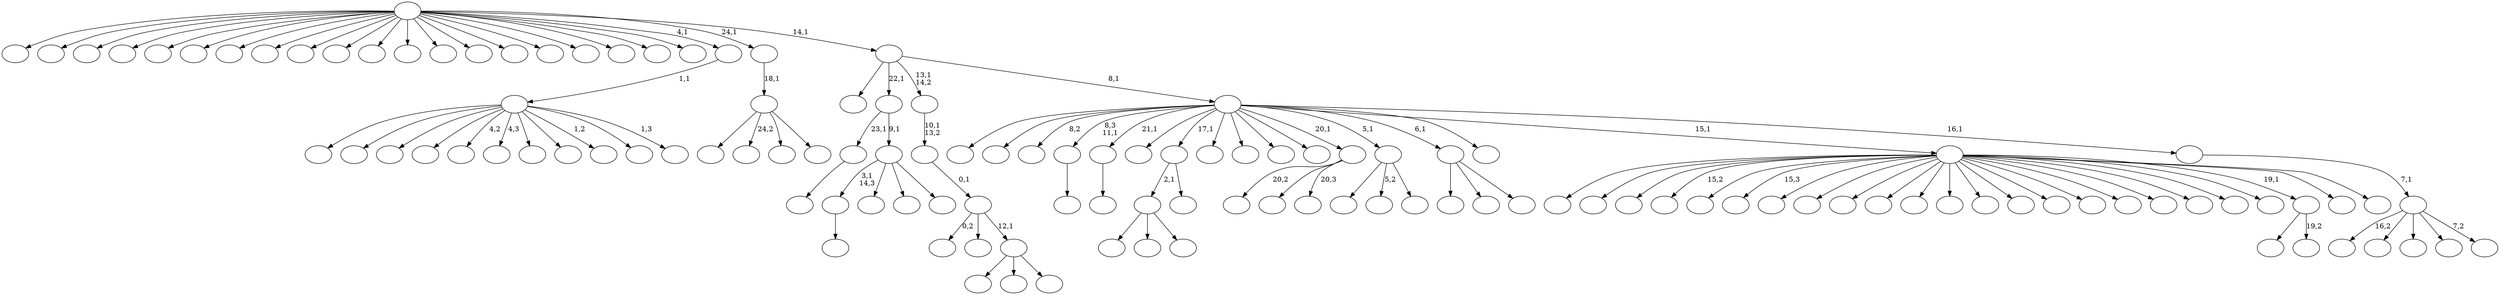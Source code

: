 digraph T {
	125 [label=""]
	124 [label=""]
	123 [label=""]
	122 [label=""]
	121 [label=""]
	120 [label=""]
	119 [label=""]
	118 [label=""]
	117 [label=""]
	116 [label=""]
	115 [label=""]
	114 [label=""]
	113 [label=""]
	112 [label=""]
	111 [label=""]
	110 [label=""]
	109 [label=""]
	108 [label=""]
	107 [label=""]
	106 [label=""]
	105 [label=""]
	104 [label=""]
	103 [label=""]
	102 [label=""]
	101 [label=""]
	100 [label=""]
	99 [label=""]
	98 [label=""]
	97 [label=""]
	96 [label=""]
	95 [label=""]
	94 [label=""]
	93 [label=""]
	92 [label=""]
	91 [label=""]
	90 [label=""]
	89 [label=""]
	88 [label=""]
	87 [label=""]
	86 [label=""]
	85 [label=""]
	84 [label=""]
	83 [label=""]
	82 [label=""]
	81 [label=""]
	80 [label=""]
	79 [label=""]
	78 [label=""]
	77 [label=""]
	76 [label=""]
	75 [label=""]
	74 [label=""]
	73 [label=""]
	72 [label=""]
	71 [label=""]
	70 [label=""]
	69 [label=""]
	68 [label=""]
	67 [label=""]
	66 [label=""]
	65 [label=""]
	64 [label=""]
	63 [label=""]
	62 [label=""]
	61 [label=""]
	60 [label=""]
	59 [label=""]
	58 [label=""]
	57 [label=""]
	56 [label=""]
	55 [label=""]
	54 [label=""]
	53 [label=""]
	52 [label=""]
	51 [label=""]
	50 [label=""]
	49 [label=""]
	48 [label=""]
	47 [label=""]
	46 [label=""]
	45 [label=""]
	44 [label=""]
	43 [label=""]
	42 [label=""]
	41 [label=""]
	40 [label=""]
	39 [label=""]
	38 [label=""]
	37 [label=""]
	36 [label=""]
	35 [label=""]
	34 [label=""]
	33 [label=""]
	32 [label=""]
	31 [label=""]
	30 [label=""]
	29 [label=""]
	28 [label=""]
	27 [label=""]
	26 [label=""]
	25 [label=""]
	24 [label=""]
	23 [label=""]
	22 [label=""]
	21 [label=""]
	20 [label=""]
	19 [label=""]
	18 [label=""]
	17 [label=""]
	16 [label=""]
	15 [label=""]
	14 [label=""]
	13 [label=""]
	12 [label=""]
	11 [label=""]
	10 [label=""]
	9 [label=""]
	8 [label=""]
	7 [label=""]
	6 [label=""]
	5 [label=""]
	4 [label=""]
	3 [label=""]
	2 [label=""]
	1 [label=""]
	0 [label=""]
	109 -> 121 [label=""]
	109 -> 112 [label=""]
	109 -> 110 [label=""]
	100 -> 101 [label=""]
	82 -> 83 [label=""]
	74 -> 75 [label=""]
	68 -> 69 [label=""]
	56 -> 109 [label="2,1"]
	56 -> 57 [label=""]
	45 -> 100 [label="3,1\n14,3"]
	45 -> 98 [label=""]
	45 -> 80 [label=""]
	45 -> 46 [label=""]
	44 -> 68 [label="23,1"]
	44 -> 45 [label="9,1"]
	32 -> 97 [label="20,2"]
	32 -> 41 [label=""]
	32 -> 33 [label="20,3"]
	28 -> 120 [label=""]
	28 -> 54 [label="5,2"]
	28 -> 29 [label=""]
	26 -> 60 [label=""]
	26 -> 50 [label=""]
	26 -> 27 [label=""]
	21 -> 51 [label=""]
	21 -> 22 [label="19,2"]
	17 -> 122 [label=""]
	17 -> 117 [label=""]
	17 -> 116 [label=""]
	17 -> 114 [label="15,2"]
	17 -> 107 [label=""]
	17 -> 96 [label="15,3"]
	17 -> 95 [label=""]
	17 -> 94 [label=""]
	17 -> 89 [label=""]
	17 -> 86 [label=""]
	17 -> 81 [label=""]
	17 -> 79 [label=""]
	17 -> 77 [label=""]
	17 -> 72 [label=""]
	17 -> 52 [label=""]
	17 -> 49 [label=""]
	17 -> 38 [label=""]
	17 -> 36 [label=""]
	17 -> 30 [label=""]
	17 -> 24 [label=""]
	17 -> 23 [label=""]
	17 -> 21 [label="19,1"]
	17 -> 19 [label=""]
	17 -> 18 [label=""]
	15 -> 99 [label=""]
	15 -> 84 [label=""]
	15 -> 16 [label=""]
	14 -> 76 [label="0,2"]
	14 -> 55 [label=""]
	14 -> 15 [label="12,1"]
	13 -> 14 [label="0,1"]
	12 -> 13 [label="10,1\n13,2"]
	10 -> 123 [label=""]
	10 -> 111 [label=""]
	10 -> 108 [label=""]
	10 -> 103 [label=""]
	10 -> 87 [label="4,2"]
	10 -> 65 [label="4,3"]
	10 -> 64 [label=""]
	10 -> 62 [label=""]
	10 -> 40 [label="1,2"]
	10 -> 20 [label=""]
	10 -> 11 [label="1,3"]
	9 -> 10 [label="1,1"]
	7 -> 115 [label=""]
	7 -> 88 [label="24,2"]
	7 -> 71 [label=""]
	7 -> 8 [label=""]
	6 -> 7 [label="18,1"]
	4 -> 124 [label="16,2"]
	4 -> 118 [label=""]
	4 -> 91 [label=""]
	4 -> 53 [label=""]
	4 -> 5 [label="7,2"]
	3 -> 4 [label="7,1"]
	2 -> 125 [label=""]
	2 -> 113 [label=""]
	2 -> 105 [label="8,2"]
	2 -> 82 [label="8,3\n11,1"]
	2 -> 74 [label="21,1"]
	2 -> 70 [label=""]
	2 -> 56 [label="17,1"]
	2 -> 47 [label=""]
	2 -> 43 [label=""]
	2 -> 42 [label=""]
	2 -> 35 [label=""]
	2 -> 32 [label="20,1"]
	2 -> 28 [label="5,1"]
	2 -> 26 [label="6,1"]
	2 -> 25 [label=""]
	2 -> 17 [label="15,1"]
	2 -> 3 [label="16,1"]
	1 -> 102 [label=""]
	1 -> 44 [label="22,1"]
	1 -> 12 [label="13,1\n14,2"]
	1 -> 2 [label="8,1"]
	0 -> 119 [label=""]
	0 -> 106 [label=""]
	0 -> 104 [label=""]
	0 -> 93 [label=""]
	0 -> 92 [label=""]
	0 -> 90 [label=""]
	0 -> 85 [label=""]
	0 -> 78 [label=""]
	0 -> 73 [label=""]
	0 -> 67 [label=""]
	0 -> 66 [label=""]
	0 -> 63 [label=""]
	0 -> 61 [label=""]
	0 -> 59 [label=""]
	0 -> 58 [label=""]
	0 -> 48 [label=""]
	0 -> 39 [label=""]
	0 -> 37 [label=""]
	0 -> 34 [label=""]
	0 -> 31 [label=""]
	0 -> 9 [label="4,1"]
	0 -> 6 [label="24,1"]
	0 -> 1 [label="14,1"]
}
